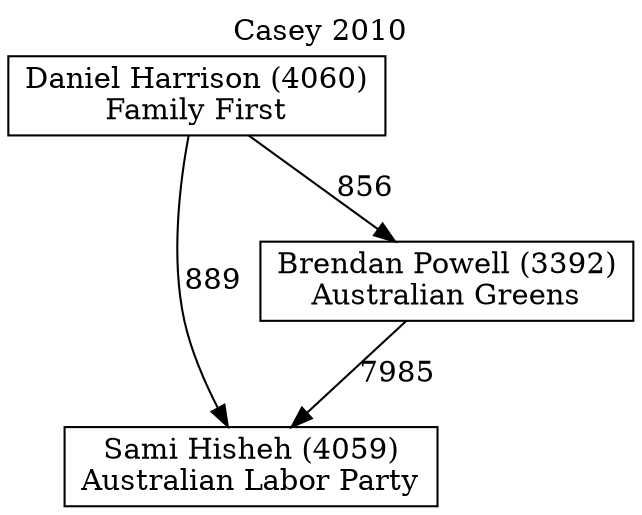 // House preference flow
digraph "Sami Hisheh (4059)_Casey_2010" {
	graph [label="Casey 2010" labelloc=t mclimit=10]
	node [shape=box]
	"Sami Hisheh (4059)" [label="Sami Hisheh (4059)
Australian Labor Party"]
	"Brendan Powell (3392)" [label="Brendan Powell (3392)
Australian Greens"]
	"Daniel Harrison (4060)" [label="Daniel Harrison (4060)
Family First"]
	"Brendan Powell (3392)" -> "Sami Hisheh (4059)" [label=7985]
	"Daniel Harrison (4060)" -> "Brendan Powell (3392)" [label=856]
	"Daniel Harrison (4060)" -> "Sami Hisheh (4059)" [label=889]
}
